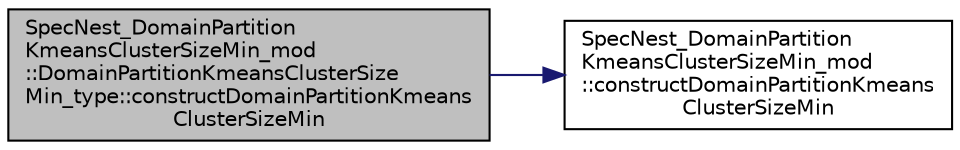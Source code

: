 digraph "SpecNest_DomainPartitionKmeansClusterSizeMin_mod::DomainPartitionKmeansClusterSizeMin_type::constructDomainPartitionKmeansClusterSizeMin"
{
 // LATEX_PDF_SIZE
  edge [fontname="Helvetica",fontsize="10",labelfontname="Helvetica",labelfontsize="10"];
  node [fontname="Helvetica",fontsize="10",shape=record];
  rankdir="LR";
  Node1 [label="SpecNest_DomainPartition\lKmeansClusterSizeMin_mod\l::DomainPartitionKmeansClusterSize\lMin_type::constructDomainPartitionKmeans\lClusterSizeMin",height=0.2,width=0.4,color="black", fillcolor="grey75", style="filled", fontcolor="black",tooltip=" "];
  Node1 -> Node2 [color="midnightblue",fontsize="10",style="solid",fontname="Helvetica"];
  Node2 [label="SpecNest_DomainPartition\lKmeansClusterSizeMin_mod\l::constructDomainPartitionKmeans\lClusterSizeMin",height=0.2,width=0.4,color="black", fillcolor="white", style="filled",URL="$namespaceSpecNest__DomainPartitionKmeansClusterSizeMin__mod.html#aa9bb4e42f94b0b5baa5542db2e6cddf3",tooltip=" "];
}
